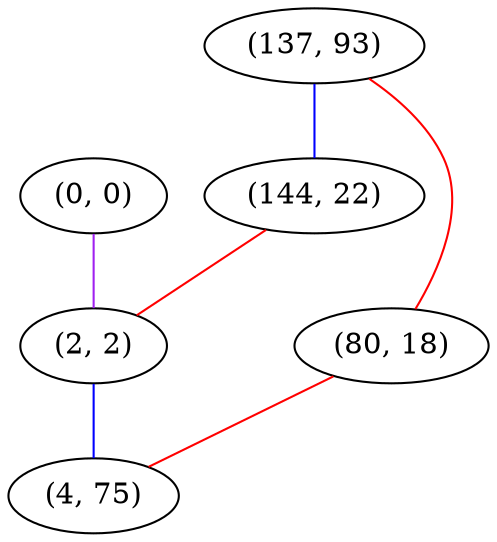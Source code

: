 graph "" {
"(0, 0)";
"(137, 93)";
"(144, 22)";
"(2, 2)";
"(80, 18)";
"(4, 75)";
"(0, 0)" -- "(2, 2)"  [color=purple, key=0, weight=4];
"(137, 93)" -- "(144, 22)"  [color=blue, key=0, weight=3];
"(137, 93)" -- "(80, 18)"  [color=red, key=0, weight=1];
"(144, 22)" -- "(2, 2)"  [color=red, key=0, weight=1];
"(2, 2)" -- "(4, 75)"  [color=blue, key=0, weight=3];
"(80, 18)" -- "(4, 75)"  [color=red, key=0, weight=1];
}
